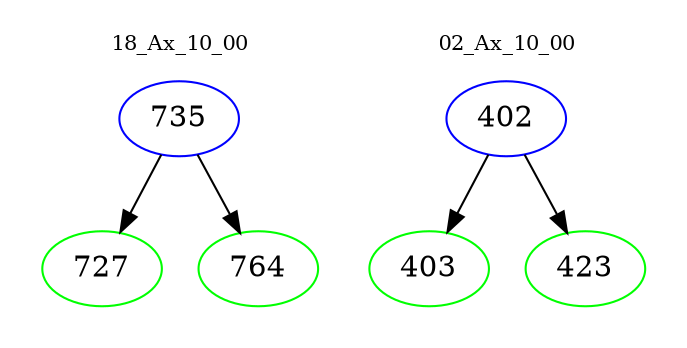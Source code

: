 digraph{
subgraph cluster_0 {
color = white
label = "18_Ax_10_00";
fontsize=10;
T0_735 [label="735", color="blue"]
T0_735 -> T0_727 [color="black"]
T0_727 [label="727", color="green"]
T0_735 -> T0_764 [color="black"]
T0_764 [label="764", color="green"]
}
subgraph cluster_1 {
color = white
label = "02_Ax_10_00";
fontsize=10;
T1_402 [label="402", color="blue"]
T1_402 -> T1_403 [color="black"]
T1_403 [label="403", color="green"]
T1_402 -> T1_423 [color="black"]
T1_423 [label="423", color="green"]
}
}
